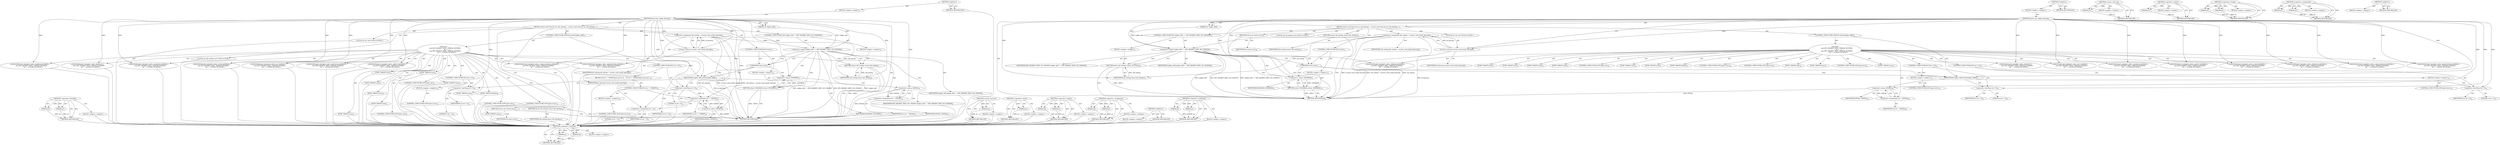 digraph "&lt;global&gt;" {
vulnerable_122 [label=<(METHOD,&lt;operator&gt;.lessThan)>];
vulnerable_123 [label=<(PARAM,p1)>];
vulnerable_124 [label=<(PARAM,p2)>];
vulnerable_125 [label=<(BLOCK,&lt;empty&gt;,&lt;empty&gt;)>];
vulnerable_126 [label=<(METHOD_RETURN,ANY)>];
vulnerable_6 [label=<(METHOD,&lt;global&gt;)<SUB>1</SUB>>];
vulnerable_7 [label=<(BLOCK,&lt;empty&gt;,&lt;empty&gt;)<SUB>1</SUB>>];
vulnerable_8 [label=<(METHOD,keyctl_set_reqkey_keyring)<SUB>1</SUB>>];
vulnerable_9 [label=<(PARAM,int reqkey_defl)<SUB>1</SUB>>];
vulnerable_10 [label=<(BLOCK,{
	struct cred *new;
	int ret, old_setting;

	o...,{
	struct cred *new;
	int ret, old_setting;

	o...)<SUB>2</SUB>>];
vulnerable_11 [label="<(LOCAL,int ret: int)<SUB>4</SUB>>"];
vulnerable_12 [label="<(LOCAL,int old_setting: int)<SUB>4</SUB>>"];
vulnerable_13 [label=<(&lt;operator&gt;.assignment,old_setting = current_cred_xxx(jit_keyring))<SUB>6</SUB>>];
vulnerable_14 [label=<(IDENTIFIER,old_setting,old_setting = current_cred_xxx(jit_keyring))<SUB>6</SUB>>];
vulnerable_15 [label=<(current_cred_xxx,current_cred_xxx(jit_keyring))<SUB>6</SUB>>];
vulnerable_16 [label=<(IDENTIFIER,jit_keyring,current_cred_xxx(jit_keyring))<SUB>6</SUB>>];
vulnerable_17 [label=<(CONTROL_STRUCTURE,IF,if (reqkey_defl == KEY_REQKEY_DEFL_NO_CHANGE))<SUB>8</SUB>>];
vulnerable_18 [label=<(&lt;operator&gt;.equals,reqkey_defl == KEY_REQKEY_DEFL_NO_CHANGE)<SUB>8</SUB>>];
vulnerable_19 [label=<(IDENTIFIER,reqkey_defl,reqkey_defl == KEY_REQKEY_DEFL_NO_CHANGE)<SUB>8</SUB>>];
vulnerable_20 [label=<(IDENTIFIER,KEY_REQKEY_DEFL_NO_CHANGE,reqkey_defl == KEY_REQKEY_DEFL_NO_CHANGE)<SUB>8</SUB>>];
vulnerable_21 [label=<(BLOCK,&lt;empty&gt;,&lt;empty&gt;)<SUB>9</SUB>>];
vulnerable_22 [label=<(RETURN,return old_setting;,return old_setting;)<SUB>9</SUB>>];
vulnerable_23 [label=<(IDENTIFIER,old_setting,return old_setting;)<SUB>9</SUB>>];
vulnerable_24 [label=<(CONTROL_STRUCTURE,IF,if (!new))<SUB>12</SUB>>];
vulnerable_25 [label=<(UNKNOWN,!new,!new)<SUB>12</SUB>>];
vulnerable_26 [label=<(BLOCK,&lt;empty&gt;,&lt;empty&gt;)<SUB>13</SUB>>];
vulnerable_27 [label=<(RETURN,return -ENOMEM;,return -ENOMEM;)<SUB>13</SUB>>];
vulnerable_28 [label=<(&lt;operator&gt;.minus,-ENOMEM)<SUB>13</SUB>>];
vulnerable_29 [label=<(IDENTIFIER,ENOMEM,-ENOMEM)<SUB>13</SUB>>];
vulnerable_30 [label=<(CONTROL_STRUCTURE,SWITCH,switch(reqkey_defl))<SUB>15</SUB>>];
vulnerable_31 [label=<(IDENTIFIER,reqkey_defl,switch(reqkey_defl))<SUB>15</SUB>>];
vulnerable_32 [label="<(BLOCK,{
	case KEY_REQKEY_DEFL_THREAD_KEYRING:
		ret =...,{
	case KEY_REQKEY_DEFL_THREAD_KEYRING:
		ret =...)<SUB>15</SUB>>"];
vulnerable_33 [label=<(JUMP_TARGET,case)<SUB>16</SUB>>];
vulnerable_34 [label="<(IDENTIFIER,KEY_REQKEY_DEFL_THREAD_KEYRING,{
	case KEY_REQKEY_DEFL_THREAD_KEYRING:
		ret =...)<SUB>16</SUB>>"];
vulnerable_35 [label=<(CONTROL_STRUCTURE,IF,if (ret &lt; 0))<SUB>18</SUB>>];
vulnerable_36 [label=<(&lt;operator&gt;.lessThan,ret &lt; 0)<SUB>18</SUB>>];
vulnerable_37 [label=<(IDENTIFIER,ret,ret &lt; 0)<SUB>18</SUB>>];
vulnerable_38 [label=<(LITERAL,0,ret &lt; 0)<SUB>18</SUB>>];
vulnerable_39 [label=<(BLOCK,&lt;empty&gt;,&lt;empty&gt;)<SUB>19</SUB>>];
vulnerable_40 [label=<(CONTROL_STRUCTURE,GOTO,goto error;)<SUB>19</SUB>>];
vulnerable_41 [label=<(CONTROL_STRUCTURE,GOTO,goto set;)<SUB>20</SUB>>];
vulnerable_42 [label=<(JUMP_TARGET,case)<SUB>22</SUB>>];
vulnerable_43 [label="<(IDENTIFIER,KEY_REQKEY_DEFL_PROCESS_KEYRING,{
	case KEY_REQKEY_DEFL_THREAD_KEYRING:
		ret =...)<SUB>22</SUB>>"];
vulnerable_44 [label=<(CONTROL_STRUCTURE,IF,if (ret &lt; 0))<SUB>24</SUB>>];
vulnerable_45 [label=<(&lt;operator&gt;.lessThan,ret &lt; 0)<SUB>24</SUB>>];
vulnerable_46 [label=<(IDENTIFIER,ret,ret &lt; 0)<SUB>24</SUB>>];
vulnerable_47 [label=<(LITERAL,0,ret &lt; 0)<SUB>24</SUB>>];
vulnerable_48 [label=<(BLOCK,{
			if (ret != -EEXIST)
				goto error;
			ret...,{
			if (ret != -EEXIST)
				goto error;
			ret...)<SUB>24</SUB>>];
vulnerable_49 [label=<(CONTROL_STRUCTURE,IF,if (ret != -EEXIST))<SUB>25</SUB>>];
vulnerable_50 [label=<(&lt;operator&gt;.notEquals,ret != -EEXIST)<SUB>25</SUB>>];
vulnerable_51 [label=<(IDENTIFIER,ret,ret != -EEXIST)<SUB>25</SUB>>];
vulnerable_52 [label=<(&lt;operator&gt;.minus,-EEXIST)<SUB>25</SUB>>];
vulnerable_53 [label=<(IDENTIFIER,EEXIST,-EEXIST)<SUB>25</SUB>>];
vulnerable_54 [label=<(BLOCK,&lt;empty&gt;,&lt;empty&gt;)<SUB>26</SUB>>];
vulnerable_55 [label=<(CONTROL_STRUCTURE,GOTO,goto error;)<SUB>26</SUB>>];
vulnerable_56 [label=<(&lt;operator&gt;.assignment,ret = 0)<SUB>27</SUB>>];
vulnerable_57 [label=<(IDENTIFIER,ret,ret = 0)<SUB>27</SUB>>];
vulnerable_58 [label=<(LITERAL,0,ret = 0)<SUB>27</SUB>>];
vulnerable_59 [label=<(CONTROL_STRUCTURE,GOTO,goto set;)<SUB>29</SUB>>];
vulnerable_60 [label=<(JUMP_TARGET,case)<SUB>31</SUB>>];
vulnerable_61 [label="<(IDENTIFIER,KEY_REQKEY_DEFL_DEFAULT,{
	case KEY_REQKEY_DEFL_THREAD_KEYRING:
		ret =...)<SUB>31</SUB>>"];
vulnerable_62 [label=<(JUMP_TARGET,case)<SUB>32</SUB>>];
vulnerable_63 [label="<(IDENTIFIER,KEY_REQKEY_DEFL_SESSION_KEYRING,{
	case KEY_REQKEY_DEFL_THREAD_KEYRING:
		ret =...)<SUB>32</SUB>>"];
vulnerable_64 [label=<(JUMP_TARGET,case)<SUB>33</SUB>>];
vulnerable_65 [label="<(IDENTIFIER,KEY_REQKEY_DEFL_USER_KEYRING,{
	case KEY_REQKEY_DEFL_THREAD_KEYRING:
		ret =...)<SUB>33</SUB>>"];
vulnerable_66 [label=<(JUMP_TARGET,case)<SUB>34</SUB>>];
vulnerable_67 [label="<(IDENTIFIER,KEY_REQKEY_DEFL_USER_SESSION_KEYRING,{
	case KEY_REQKEY_DEFL_THREAD_KEYRING:
		ret =...)<SUB>34</SUB>>"];
vulnerable_68 [label=<(JUMP_TARGET,case)<SUB>35</SUB>>];
vulnerable_69 [label="<(IDENTIFIER,KEY_REQKEY_DEFL_REQUESTOR_KEYRING,{
	case KEY_REQKEY_DEFL_THREAD_KEYRING:
		ret =...)<SUB>35</SUB>>"];
vulnerable_70 [label=<(CONTROL_STRUCTURE,GOTO,goto set;)<SUB>36</SUB>>];
vulnerable_71 [label=<(JUMP_TARGET,case)<SUB>38</SUB>>];
vulnerable_72 [label="<(IDENTIFIER,KEY_REQKEY_DEFL_NO_CHANGE,{
	case KEY_REQKEY_DEFL_THREAD_KEYRING:
		ret =...)<SUB>38</SUB>>"];
vulnerable_73 [label=<(JUMP_TARGET,case)<SUB>39</SUB>>];
vulnerable_74 [label="<(IDENTIFIER,KEY_REQKEY_DEFL_GROUP_KEYRING,{
	case KEY_REQKEY_DEFL_THREAD_KEYRING:
		ret =...)<SUB>39</SUB>>"];
vulnerable_75 [label=<(JUMP_TARGET,default)<SUB>40</SUB>>];
vulnerable_76 [label=<(&lt;operator&gt;.assignment,ret = -EINVAL)<SUB>41</SUB>>];
vulnerable_77 [label=<(IDENTIFIER,ret,ret = -EINVAL)<SUB>41</SUB>>];
vulnerable_78 [label=<(&lt;operator&gt;.minus,-EINVAL)<SUB>41</SUB>>];
vulnerable_79 [label=<(IDENTIFIER,EINVAL,-EINVAL)<SUB>41</SUB>>];
vulnerable_80 [label=<(CONTROL_STRUCTURE,GOTO,goto error;)<SUB>42</SUB>>];
vulnerable_81 [label=<(RETURN,return old_setting;,return old_setting;)<SUB>48</SUB>>];
vulnerable_82 [label=<(IDENTIFIER,old_setting,return old_setting;)<SUB>48</SUB>>];
vulnerable_83 [label=<(RETURN,return ret;,return ret;)<SUB>51</SUB>>];
vulnerable_84 [label=<(IDENTIFIER,ret,return ret;)<SUB>51</SUB>>];
vulnerable_85 [label=<(METHOD_RETURN,long)<SUB>1</SUB>>];
vulnerable_87 [label=<(METHOD_RETURN,ANY)<SUB>1</SUB>>];
vulnerable_109 [label=<(METHOD,current_cred_xxx)>];
vulnerable_110 [label=<(PARAM,p1)>];
vulnerable_111 [label=<(BLOCK,&lt;empty&gt;,&lt;empty&gt;)>];
vulnerable_112 [label=<(METHOD_RETURN,ANY)>];
vulnerable_118 [label=<(METHOD,&lt;operator&gt;.minus)>];
vulnerable_119 [label=<(PARAM,p1)>];
vulnerable_120 [label=<(BLOCK,&lt;empty&gt;,&lt;empty&gt;)>];
vulnerable_121 [label=<(METHOD_RETURN,ANY)>];
vulnerable_113 [label=<(METHOD,&lt;operator&gt;.equals)>];
vulnerable_114 [label=<(PARAM,p1)>];
vulnerable_115 [label=<(PARAM,p2)>];
vulnerable_116 [label=<(BLOCK,&lt;empty&gt;,&lt;empty&gt;)>];
vulnerable_117 [label=<(METHOD_RETURN,ANY)>];
vulnerable_104 [label=<(METHOD,&lt;operator&gt;.assignment)>];
vulnerable_105 [label=<(PARAM,p1)>];
vulnerable_106 [label=<(PARAM,p2)>];
vulnerable_107 [label=<(BLOCK,&lt;empty&gt;,&lt;empty&gt;)>];
vulnerable_108 [label=<(METHOD_RETURN,ANY)>];
vulnerable_98 [label=<(METHOD,&lt;global&gt;)<SUB>1</SUB>>];
vulnerable_99 [label=<(BLOCK,&lt;empty&gt;,&lt;empty&gt;)>];
vulnerable_100 [label=<(METHOD_RETURN,ANY)>];
vulnerable_127 [label=<(METHOD,&lt;operator&gt;.notEquals)>];
vulnerable_128 [label=<(PARAM,p1)>];
vulnerable_129 [label=<(PARAM,p2)>];
vulnerable_130 [label=<(BLOCK,&lt;empty&gt;,&lt;empty&gt;)>];
vulnerable_131 [label=<(METHOD_RETURN,ANY)>];
fixed_113 [label=<(METHOD,&lt;operator&gt;.lessThan)>];
fixed_114 [label=<(PARAM,p1)>];
fixed_115 [label=<(PARAM,p2)>];
fixed_116 [label=<(BLOCK,&lt;empty&gt;,&lt;empty&gt;)>];
fixed_117 [label=<(METHOD_RETURN,ANY)>];
fixed_6 [label=<(METHOD,&lt;global&gt;)<SUB>1</SUB>>];
fixed_7 [label=<(BLOCK,&lt;empty&gt;,&lt;empty&gt;)<SUB>1</SUB>>];
fixed_8 [label=<(METHOD,keyctl_set_reqkey_keyring)<SUB>1</SUB>>];
fixed_9 [label=<(PARAM,int reqkey_defl)<SUB>1</SUB>>];
fixed_10 [label=<(BLOCK,{
	struct cred *new;
	int ret, old_setting;

	o...,{
	struct cred *new;
	int ret, old_setting;

	o...)<SUB>2</SUB>>];
fixed_11 [label="<(LOCAL,int ret: int)<SUB>4</SUB>>"];
fixed_12 [label="<(LOCAL,int old_setting: int)<SUB>4</SUB>>"];
fixed_13 [label=<(&lt;operator&gt;.assignment,old_setting = current_cred_xxx(jit_keyring))<SUB>6</SUB>>];
fixed_14 [label=<(IDENTIFIER,old_setting,old_setting = current_cred_xxx(jit_keyring))<SUB>6</SUB>>];
fixed_15 [label=<(current_cred_xxx,current_cred_xxx(jit_keyring))<SUB>6</SUB>>];
fixed_16 [label=<(IDENTIFIER,jit_keyring,current_cred_xxx(jit_keyring))<SUB>6</SUB>>];
fixed_17 [label=<(CONTROL_STRUCTURE,IF,if (reqkey_defl == KEY_REQKEY_DEFL_NO_CHANGE))<SUB>8</SUB>>];
fixed_18 [label=<(&lt;operator&gt;.equals,reqkey_defl == KEY_REQKEY_DEFL_NO_CHANGE)<SUB>8</SUB>>];
fixed_19 [label=<(IDENTIFIER,reqkey_defl,reqkey_defl == KEY_REQKEY_DEFL_NO_CHANGE)<SUB>8</SUB>>];
fixed_20 [label=<(IDENTIFIER,KEY_REQKEY_DEFL_NO_CHANGE,reqkey_defl == KEY_REQKEY_DEFL_NO_CHANGE)<SUB>8</SUB>>];
fixed_21 [label=<(BLOCK,&lt;empty&gt;,&lt;empty&gt;)<SUB>9</SUB>>];
fixed_22 [label=<(RETURN,return old_setting;,return old_setting;)<SUB>9</SUB>>];
fixed_23 [label=<(IDENTIFIER,old_setting,return old_setting;)<SUB>9</SUB>>];
fixed_24 [label=<(CONTROL_STRUCTURE,IF,if (!new))<SUB>12</SUB>>];
fixed_25 [label=<(UNKNOWN,!new,!new)<SUB>12</SUB>>];
fixed_26 [label=<(BLOCK,&lt;empty&gt;,&lt;empty&gt;)<SUB>13</SUB>>];
fixed_27 [label=<(RETURN,return -ENOMEM;,return -ENOMEM;)<SUB>13</SUB>>];
fixed_28 [label=<(&lt;operator&gt;.minus,-ENOMEM)<SUB>13</SUB>>];
fixed_29 [label=<(IDENTIFIER,ENOMEM,-ENOMEM)<SUB>13</SUB>>];
fixed_30 [label=<(CONTROL_STRUCTURE,SWITCH,switch(reqkey_defl))<SUB>15</SUB>>];
fixed_31 [label=<(IDENTIFIER,reqkey_defl,switch(reqkey_defl))<SUB>15</SUB>>];
fixed_32 [label="<(BLOCK,{
	case KEY_REQKEY_DEFL_THREAD_KEYRING:
		ret =...,{
	case KEY_REQKEY_DEFL_THREAD_KEYRING:
		ret =...)<SUB>15</SUB>>"];
fixed_33 [label=<(JUMP_TARGET,case)<SUB>16</SUB>>];
fixed_34 [label="<(IDENTIFIER,KEY_REQKEY_DEFL_THREAD_KEYRING,{
	case KEY_REQKEY_DEFL_THREAD_KEYRING:
		ret =...)<SUB>16</SUB>>"];
fixed_35 [label=<(CONTROL_STRUCTURE,IF,if (ret &lt; 0))<SUB>18</SUB>>];
fixed_36 [label=<(&lt;operator&gt;.lessThan,ret &lt; 0)<SUB>18</SUB>>];
fixed_37 [label=<(IDENTIFIER,ret,ret &lt; 0)<SUB>18</SUB>>];
fixed_38 [label=<(LITERAL,0,ret &lt; 0)<SUB>18</SUB>>];
fixed_39 [label=<(BLOCK,&lt;empty&gt;,&lt;empty&gt;)<SUB>19</SUB>>];
fixed_40 [label=<(CONTROL_STRUCTURE,GOTO,goto error;)<SUB>19</SUB>>];
fixed_41 [label=<(CONTROL_STRUCTURE,GOTO,goto set;)<SUB>20</SUB>>];
fixed_42 [label=<(JUMP_TARGET,case)<SUB>22</SUB>>];
fixed_43 [label="<(IDENTIFIER,KEY_REQKEY_DEFL_PROCESS_KEYRING,{
	case KEY_REQKEY_DEFL_THREAD_KEYRING:
		ret =...)<SUB>22</SUB>>"];
fixed_44 [label=<(CONTROL_STRUCTURE,IF,if (ret &lt; 0))<SUB>24</SUB>>];
fixed_45 [label=<(&lt;operator&gt;.lessThan,ret &lt; 0)<SUB>24</SUB>>];
fixed_46 [label=<(IDENTIFIER,ret,ret &lt; 0)<SUB>24</SUB>>];
fixed_47 [label=<(LITERAL,0,ret &lt; 0)<SUB>24</SUB>>];
fixed_48 [label=<(BLOCK,&lt;empty&gt;,&lt;empty&gt;)<SUB>25</SUB>>];
fixed_49 [label=<(CONTROL_STRUCTURE,GOTO,goto error;)<SUB>25</SUB>>];
fixed_50 [label=<(CONTROL_STRUCTURE,GOTO,goto set;)<SUB>26</SUB>>];
fixed_51 [label=<(JUMP_TARGET,case)<SUB>28</SUB>>];
fixed_52 [label="<(IDENTIFIER,KEY_REQKEY_DEFL_DEFAULT,{
	case KEY_REQKEY_DEFL_THREAD_KEYRING:
		ret =...)<SUB>28</SUB>>"];
fixed_53 [label=<(JUMP_TARGET,case)<SUB>29</SUB>>];
fixed_54 [label="<(IDENTIFIER,KEY_REQKEY_DEFL_SESSION_KEYRING,{
	case KEY_REQKEY_DEFL_THREAD_KEYRING:
		ret =...)<SUB>29</SUB>>"];
fixed_55 [label=<(JUMP_TARGET,case)<SUB>30</SUB>>];
fixed_56 [label="<(IDENTIFIER,KEY_REQKEY_DEFL_USER_KEYRING,{
	case KEY_REQKEY_DEFL_THREAD_KEYRING:
		ret =...)<SUB>30</SUB>>"];
fixed_57 [label=<(JUMP_TARGET,case)<SUB>31</SUB>>];
fixed_58 [label="<(IDENTIFIER,KEY_REQKEY_DEFL_USER_SESSION_KEYRING,{
	case KEY_REQKEY_DEFL_THREAD_KEYRING:
		ret =...)<SUB>31</SUB>>"];
fixed_59 [label=<(JUMP_TARGET,case)<SUB>32</SUB>>];
fixed_60 [label="<(IDENTIFIER,KEY_REQKEY_DEFL_REQUESTOR_KEYRING,{
	case KEY_REQKEY_DEFL_THREAD_KEYRING:
		ret =...)<SUB>32</SUB>>"];
fixed_61 [label=<(CONTROL_STRUCTURE,GOTO,goto set;)<SUB>33</SUB>>];
fixed_62 [label=<(JUMP_TARGET,case)<SUB>35</SUB>>];
fixed_63 [label="<(IDENTIFIER,KEY_REQKEY_DEFL_NO_CHANGE,{
	case KEY_REQKEY_DEFL_THREAD_KEYRING:
		ret =...)<SUB>35</SUB>>"];
fixed_64 [label=<(JUMP_TARGET,case)<SUB>36</SUB>>];
fixed_65 [label="<(IDENTIFIER,KEY_REQKEY_DEFL_GROUP_KEYRING,{
	case KEY_REQKEY_DEFL_THREAD_KEYRING:
		ret =...)<SUB>36</SUB>>"];
fixed_66 [label=<(JUMP_TARGET,default)<SUB>37</SUB>>];
fixed_67 [label=<(&lt;operator&gt;.assignment,ret = -EINVAL)<SUB>38</SUB>>];
fixed_68 [label=<(IDENTIFIER,ret,ret = -EINVAL)<SUB>38</SUB>>];
fixed_69 [label=<(&lt;operator&gt;.minus,-EINVAL)<SUB>38</SUB>>];
fixed_70 [label=<(IDENTIFIER,EINVAL,-EINVAL)<SUB>38</SUB>>];
fixed_71 [label=<(CONTROL_STRUCTURE,GOTO,goto error;)<SUB>39</SUB>>];
fixed_72 [label=<(RETURN,return old_setting;,return old_setting;)<SUB>45</SUB>>];
fixed_73 [label=<(IDENTIFIER,old_setting,return old_setting;)<SUB>45</SUB>>];
fixed_74 [label=<(RETURN,return ret;,return ret;)<SUB>48</SUB>>];
fixed_75 [label=<(IDENTIFIER,ret,return ret;)<SUB>48</SUB>>];
fixed_76 [label=<(METHOD_RETURN,long)<SUB>1</SUB>>];
fixed_78 [label=<(METHOD_RETURN,ANY)<SUB>1</SUB>>];
fixed_100 [label=<(METHOD,current_cred_xxx)>];
fixed_101 [label=<(PARAM,p1)>];
fixed_102 [label=<(BLOCK,&lt;empty&gt;,&lt;empty&gt;)>];
fixed_103 [label=<(METHOD_RETURN,ANY)>];
fixed_109 [label=<(METHOD,&lt;operator&gt;.minus)>];
fixed_110 [label=<(PARAM,p1)>];
fixed_111 [label=<(BLOCK,&lt;empty&gt;,&lt;empty&gt;)>];
fixed_112 [label=<(METHOD_RETURN,ANY)>];
fixed_104 [label=<(METHOD,&lt;operator&gt;.equals)>];
fixed_105 [label=<(PARAM,p1)>];
fixed_106 [label=<(PARAM,p2)>];
fixed_107 [label=<(BLOCK,&lt;empty&gt;,&lt;empty&gt;)>];
fixed_108 [label=<(METHOD_RETURN,ANY)>];
fixed_95 [label=<(METHOD,&lt;operator&gt;.assignment)>];
fixed_96 [label=<(PARAM,p1)>];
fixed_97 [label=<(PARAM,p2)>];
fixed_98 [label=<(BLOCK,&lt;empty&gt;,&lt;empty&gt;)>];
fixed_99 [label=<(METHOD_RETURN,ANY)>];
fixed_89 [label=<(METHOD,&lt;global&gt;)<SUB>1</SUB>>];
fixed_90 [label=<(BLOCK,&lt;empty&gt;,&lt;empty&gt;)>];
fixed_91 [label=<(METHOD_RETURN,ANY)>];
vulnerable_122 -> vulnerable_123  [key=0, label="AST: "];
vulnerable_122 -> vulnerable_123  [key=1, label="DDG: "];
vulnerable_122 -> vulnerable_125  [key=0, label="AST: "];
vulnerable_122 -> vulnerable_124  [key=0, label="AST: "];
vulnerable_122 -> vulnerable_124  [key=1, label="DDG: "];
vulnerable_122 -> vulnerable_126  [key=0, label="AST: "];
vulnerable_122 -> vulnerable_126  [key=1, label="CFG: "];
vulnerable_123 -> vulnerable_126  [key=0, label="DDG: p1"];
vulnerable_124 -> vulnerable_126  [key=0, label="DDG: p2"];
vulnerable_125 -> fixed_113  [key=0];
vulnerable_126 -> fixed_113  [key=0];
vulnerable_6 -> vulnerable_7  [key=0, label="AST: "];
vulnerable_6 -> vulnerable_87  [key=0, label="AST: "];
vulnerable_6 -> vulnerable_87  [key=1, label="CFG: "];
vulnerable_7 -> vulnerable_8  [key=0, label="AST: "];
vulnerable_8 -> vulnerable_9  [key=0, label="AST: "];
vulnerable_8 -> vulnerable_9  [key=1, label="DDG: "];
vulnerable_8 -> vulnerable_10  [key=0, label="AST: "];
vulnerable_8 -> vulnerable_85  [key=0, label="AST: "];
vulnerable_8 -> vulnerable_15  [key=0, label="CFG: "];
vulnerable_8 -> vulnerable_15  [key=1, label="DDG: "];
vulnerable_8 -> vulnerable_31  [key=0, label="DDG: "];
vulnerable_8 -> vulnerable_18  [key=0, label="DDG: "];
vulnerable_8 -> vulnerable_34  [key=0, label="DDG: "];
vulnerable_8 -> vulnerable_43  [key=0, label="DDG: "];
vulnerable_8 -> vulnerable_61  [key=0, label="DDG: "];
vulnerable_8 -> vulnerable_63  [key=0, label="DDG: "];
vulnerable_8 -> vulnerable_65  [key=0, label="DDG: "];
vulnerable_8 -> vulnerable_67  [key=0, label="DDG: "];
vulnerable_8 -> vulnerable_69  [key=0, label="DDG: "];
vulnerable_8 -> vulnerable_72  [key=0, label="DDG: "];
vulnerable_8 -> vulnerable_74  [key=0, label="DDG: "];
vulnerable_8 -> vulnerable_23  [key=0, label="DDG: "];
vulnerable_8 -> vulnerable_28  [key=0, label="DDG: "];
vulnerable_8 -> vulnerable_36  [key=0, label="DDG: "];
vulnerable_8 -> vulnerable_45  [key=0, label="DDG: "];
vulnerable_8 -> vulnerable_56  [key=0, label="DDG: "];
vulnerable_8 -> vulnerable_78  [key=0, label="DDG: "];
vulnerable_8 -> vulnerable_50  [key=0, label="DDG: "];
vulnerable_8 -> vulnerable_52  [key=0, label="DDG: "];
vulnerable_9 -> vulnerable_18  [key=0, label="DDG: reqkey_defl"];
vulnerable_10 -> vulnerable_11  [key=0, label="AST: "];
vulnerable_10 -> vulnerable_12  [key=0, label="AST: "];
vulnerable_10 -> vulnerable_13  [key=0, label="AST: "];
vulnerable_10 -> vulnerable_17  [key=0, label="AST: "];
vulnerable_10 -> vulnerable_24  [key=0, label="AST: "];
vulnerable_10 -> vulnerable_30  [key=0, label="AST: "];
vulnerable_10 -> vulnerable_81  [key=0, label="AST: "];
vulnerable_10 -> vulnerable_83  [key=0, label="AST: "];
vulnerable_11 -> fixed_113  [key=0];
vulnerable_12 -> fixed_113  [key=0];
vulnerable_13 -> vulnerable_14  [key=0, label="AST: "];
vulnerable_13 -> vulnerable_15  [key=0, label="AST: "];
vulnerable_13 -> vulnerable_18  [key=0, label="CFG: "];
vulnerable_13 -> vulnerable_85  [key=0, label="DDG: old_setting"];
vulnerable_13 -> vulnerable_85  [key=1, label="DDG: current_cred_xxx(jit_keyring)"];
vulnerable_13 -> vulnerable_85  [key=2, label="DDG: old_setting = current_cred_xxx(jit_keyring)"];
vulnerable_13 -> vulnerable_23  [key=0, label="DDG: old_setting"];
vulnerable_14 -> fixed_113  [key=0];
vulnerable_15 -> vulnerable_16  [key=0, label="AST: "];
vulnerable_15 -> vulnerable_13  [key=0, label="CFG: "];
vulnerable_15 -> vulnerable_13  [key=1, label="DDG: jit_keyring"];
vulnerable_15 -> vulnerable_85  [key=0, label="DDG: jit_keyring"];
vulnerable_16 -> fixed_113  [key=0];
vulnerable_17 -> vulnerable_18  [key=0, label="AST: "];
vulnerable_17 -> vulnerable_21  [key=0, label="AST: "];
vulnerable_18 -> vulnerable_19  [key=0, label="AST: "];
vulnerable_18 -> vulnerable_20  [key=0, label="AST: "];
vulnerable_18 -> vulnerable_25  [key=0, label="CFG: "];
vulnerable_18 -> vulnerable_25  [key=1, label="CDG: "];
vulnerable_18 -> vulnerable_22  [key=0, label="CFG: "];
vulnerable_18 -> vulnerable_22  [key=1, label="CDG: "];
vulnerable_18 -> vulnerable_85  [key=0, label="DDG: reqkey_defl"];
vulnerable_18 -> vulnerable_85  [key=1, label="DDG: reqkey_defl == KEY_REQKEY_DEFL_NO_CHANGE"];
vulnerable_18 -> vulnerable_85  [key=2, label="DDG: KEY_REQKEY_DEFL_NO_CHANGE"];
vulnerable_18 -> vulnerable_28  [key=0, label="CDG: "];
vulnerable_18 -> vulnerable_27  [key=0, label="CDG: "];
vulnerable_19 -> fixed_113  [key=0];
vulnerable_20 -> fixed_113  [key=0];
vulnerable_21 -> vulnerable_22  [key=0, label="AST: "];
vulnerable_22 -> vulnerable_23  [key=0, label="AST: "];
vulnerable_22 -> vulnerable_85  [key=0, label="CFG: "];
vulnerable_22 -> vulnerable_85  [key=1, label="DDG: &lt;RET&gt;"];
vulnerable_23 -> vulnerable_22  [key=0, label="DDG: old_setting"];
vulnerable_24 -> vulnerable_25  [key=0, label="AST: "];
vulnerable_24 -> vulnerable_26  [key=0, label="AST: "];
vulnerable_25 -> vulnerable_31  [key=0, label="CFG: "];
vulnerable_25 -> vulnerable_31  [key=1, label="CDG: "];
vulnerable_25 -> vulnerable_28  [key=0, label="CFG: "];
vulnerable_26 -> vulnerable_27  [key=0, label="AST: "];
vulnerable_27 -> vulnerable_28  [key=0, label="AST: "];
vulnerable_27 -> vulnerable_85  [key=0, label="CFG: "];
vulnerable_27 -> vulnerable_85  [key=1, label="DDG: &lt;RET&gt;"];
vulnerable_28 -> vulnerable_29  [key=0, label="AST: "];
vulnerable_28 -> vulnerable_27  [key=0, label="CFG: "];
vulnerable_28 -> vulnerable_27  [key=1, label="DDG: -ENOMEM"];
vulnerable_29 -> fixed_113  [key=0];
vulnerable_30 -> vulnerable_31  [key=0, label="AST: "];
vulnerable_30 -> vulnerable_32  [key=0, label="AST: "];
vulnerable_31 -> vulnerable_36  [key=0, label="CFG: "];
vulnerable_31 -> vulnerable_45  [key=0, label="CFG: "];
vulnerable_31 -> vulnerable_78  [key=0, label="CFG: "];
vulnerable_32 -> vulnerable_33  [key=0, label="AST: "];
vulnerable_32 -> vulnerable_34  [key=0, label="AST: "];
vulnerable_32 -> vulnerable_35  [key=0, label="AST: "];
vulnerable_32 -> vulnerable_41  [key=0, label="AST: "];
vulnerable_32 -> vulnerable_42  [key=0, label="AST: "];
vulnerable_32 -> vulnerable_43  [key=0, label="AST: "];
vulnerable_32 -> vulnerable_44  [key=0, label="AST: "];
vulnerable_32 -> vulnerable_59  [key=0, label="AST: "];
vulnerable_32 -> vulnerable_60  [key=0, label="AST: "];
vulnerable_32 -> vulnerable_61  [key=0, label="AST: "];
vulnerable_32 -> vulnerable_62  [key=0, label="AST: "];
vulnerable_32 -> vulnerable_63  [key=0, label="AST: "];
vulnerable_32 -> vulnerable_64  [key=0, label="AST: "];
vulnerable_32 -> vulnerable_65  [key=0, label="AST: "];
vulnerable_32 -> vulnerable_66  [key=0, label="AST: "];
vulnerable_32 -> vulnerable_67  [key=0, label="AST: "];
vulnerable_32 -> vulnerable_68  [key=0, label="AST: "];
vulnerable_32 -> vulnerable_69  [key=0, label="AST: "];
vulnerable_32 -> vulnerable_70  [key=0, label="AST: "];
vulnerable_32 -> vulnerable_71  [key=0, label="AST: "];
vulnerable_32 -> vulnerable_72  [key=0, label="AST: "];
vulnerable_32 -> vulnerable_73  [key=0, label="AST: "];
vulnerable_32 -> vulnerable_74  [key=0, label="AST: "];
vulnerable_32 -> vulnerable_75  [key=0, label="AST: "];
vulnerable_32 -> vulnerable_76  [key=0, label="AST: "];
vulnerable_32 -> vulnerable_80  [key=0, label="AST: "];
vulnerable_33 -> fixed_113  [key=0];
vulnerable_34 -> fixed_113  [key=0];
vulnerable_35 -> vulnerable_36  [key=0, label="AST: "];
vulnerable_35 -> vulnerable_39  [key=0, label="AST: "];
vulnerable_36 -> vulnerable_37  [key=0, label="AST: "];
vulnerable_36 -> vulnerable_38  [key=0, label="AST: "];
vulnerable_37 -> fixed_113  [key=0];
vulnerable_38 -> fixed_113  [key=0];
vulnerable_39 -> vulnerable_40  [key=0, label="AST: "];
vulnerable_40 -> fixed_113  [key=0];
vulnerable_41 -> fixed_113  [key=0];
vulnerable_42 -> fixed_113  [key=0];
vulnerable_43 -> fixed_113  [key=0];
vulnerable_44 -> vulnerable_45  [key=0, label="AST: "];
vulnerable_44 -> vulnerable_48  [key=0, label="AST: "];
vulnerable_45 -> vulnerable_46  [key=0, label="AST: "];
vulnerable_45 -> vulnerable_47  [key=0, label="AST: "];
vulnerable_45 -> vulnerable_52  [key=0, label="CFG: "];
vulnerable_45 -> vulnerable_50  [key=0, label="DDG: ret"];
vulnerable_46 -> fixed_113  [key=0];
vulnerable_47 -> fixed_113  [key=0];
vulnerable_48 -> vulnerable_49  [key=0, label="AST: "];
vulnerable_48 -> vulnerable_56  [key=0, label="AST: "];
vulnerable_49 -> vulnerable_50  [key=0, label="AST: "];
vulnerable_49 -> vulnerable_54  [key=0, label="AST: "];
vulnerable_50 -> vulnerable_51  [key=0, label="AST: "];
vulnerable_50 -> vulnerable_52  [key=0, label="AST: "];
vulnerable_50 -> vulnerable_56  [key=0, label="CFG: "];
vulnerable_51 -> fixed_113  [key=0];
vulnerable_52 -> vulnerable_53  [key=0, label="AST: "];
vulnerable_52 -> vulnerable_50  [key=0, label="CFG: "];
vulnerable_52 -> vulnerable_50  [key=1, label="DDG: EEXIST"];
vulnerable_52 -> vulnerable_85  [key=0, label="DDG: EEXIST"];
vulnerable_53 -> fixed_113  [key=0];
vulnerable_54 -> vulnerable_55  [key=0, label="AST: "];
vulnerable_55 -> fixed_113  [key=0];
vulnerable_56 -> vulnerable_57  [key=0, label="AST: "];
vulnerable_56 -> vulnerable_58  [key=0, label="AST: "];
vulnerable_57 -> fixed_113  [key=0];
vulnerable_58 -> fixed_113  [key=0];
vulnerable_59 -> fixed_113  [key=0];
vulnerable_60 -> fixed_113  [key=0];
vulnerable_61 -> fixed_113  [key=0];
vulnerable_62 -> fixed_113  [key=0];
vulnerable_63 -> fixed_113  [key=0];
vulnerable_64 -> fixed_113  [key=0];
vulnerable_65 -> fixed_113  [key=0];
vulnerable_66 -> fixed_113  [key=0];
vulnerable_67 -> fixed_113  [key=0];
vulnerable_68 -> fixed_113  [key=0];
vulnerable_69 -> fixed_113  [key=0];
vulnerable_70 -> fixed_113  [key=0];
vulnerable_71 -> fixed_113  [key=0];
vulnerable_72 -> fixed_113  [key=0];
vulnerable_73 -> fixed_113  [key=0];
vulnerable_74 -> fixed_113  [key=0];
vulnerable_75 -> fixed_113  [key=0];
vulnerable_76 -> vulnerable_77  [key=0, label="AST: "];
vulnerable_76 -> vulnerable_78  [key=0, label="AST: "];
vulnerable_77 -> fixed_113  [key=0];
vulnerable_78 -> vulnerable_79  [key=0, label="AST: "];
vulnerable_78 -> vulnerable_76  [key=0, label="CFG: "];
vulnerable_78 -> vulnerable_76  [key=1, label="DDG: EINVAL"];
vulnerable_78 -> vulnerable_85  [key=0, label="DDG: EINVAL"];
vulnerable_79 -> fixed_113  [key=0];
vulnerable_80 -> fixed_113  [key=0];
vulnerable_81 -> vulnerable_82  [key=0, label="AST: "];
vulnerable_81 -> vulnerable_85  [key=0, label="CFG: "];
vulnerable_82 -> fixed_113  [key=0];
vulnerable_83 -> vulnerable_84  [key=0, label="AST: "];
vulnerable_83 -> vulnerable_85  [key=0, label="CFG: "];
vulnerable_84 -> fixed_113  [key=0];
vulnerable_85 -> fixed_113  [key=0];
vulnerable_87 -> fixed_113  [key=0];
vulnerable_109 -> vulnerable_110  [key=0, label="AST: "];
vulnerable_109 -> vulnerable_110  [key=1, label="DDG: "];
vulnerable_109 -> vulnerable_111  [key=0, label="AST: "];
vulnerable_109 -> vulnerable_112  [key=0, label="AST: "];
vulnerable_109 -> vulnerable_112  [key=1, label="CFG: "];
vulnerable_110 -> vulnerable_112  [key=0, label="DDG: p1"];
vulnerable_111 -> fixed_113  [key=0];
vulnerable_112 -> fixed_113  [key=0];
vulnerable_118 -> vulnerable_119  [key=0, label="AST: "];
vulnerable_118 -> vulnerable_119  [key=1, label="DDG: "];
vulnerable_118 -> vulnerable_120  [key=0, label="AST: "];
vulnerable_118 -> vulnerable_121  [key=0, label="AST: "];
vulnerable_118 -> vulnerable_121  [key=1, label="CFG: "];
vulnerable_119 -> vulnerable_121  [key=0, label="DDG: p1"];
vulnerable_120 -> fixed_113  [key=0];
vulnerable_121 -> fixed_113  [key=0];
vulnerable_113 -> vulnerable_114  [key=0, label="AST: "];
vulnerable_113 -> vulnerable_114  [key=1, label="DDG: "];
vulnerable_113 -> vulnerable_116  [key=0, label="AST: "];
vulnerable_113 -> vulnerable_115  [key=0, label="AST: "];
vulnerable_113 -> vulnerable_115  [key=1, label="DDG: "];
vulnerable_113 -> vulnerable_117  [key=0, label="AST: "];
vulnerable_113 -> vulnerable_117  [key=1, label="CFG: "];
vulnerable_114 -> vulnerable_117  [key=0, label="DDG: p1"];
vulnerable_115 -> vulnerable_117  [key=0, label="DDG: p2"];
vulnerable_116 -> fixed_113  [key=0];
vulnerable_117 -> fixed_113  [key=0];
vulnerable_104 -> vulnerable_105  [key=0, label="AST: "];
vulnerable_104 -> vulnerable_105  [key=1, label="DDG: "];
vulnerable_104 -> vulnerable_107  [key=0, label="AST: "];
vulnerable_104 -> vulnerable_106  [key=0, label="AST: "];
vulnerable_104 -> vulnerable_106  [key=1, label="DDG: "];
vulnerable_104 -> vulnerable_108  [key=0, label="AST: "];
vulnerable_104 -> vulnerable_108  [key=1, label="CFG: "];
vulnerable_105 -> vulnerable_108  [key=0, label="DDG: p1"];
vulnerable_106 -> vulnerable_108  [key=0, label="DDG: p2"];
vulnerable_107 -> fixed_113  [key=0];
vulnerable_108 -> fixed_113  [key=0];
vulnerable_98 -> vulnerable_99  [key=0, label="AST: "];
vulnerable_98 -> vulnerable_100  [key=0, label="AST: "];
vulnerable_98 -> vulnerable_100  [key=1, label="CFG: "];
vulnerable_99 -> fixed_113  [key=0];
vulnerable_100 -> fixed_113  [key=0];
vulnerable_127 -> vulnerable_128  [key=0, label="AST: "];
vulnerable_127 -> vulnerable_128  [key=1, label="DDG: "];
vulnerable_127 -> vulnerable_130  [key=0, label="AST: "];
vulnerable_127 -> vulnerable_129  [key=0, label="AST: "];
vulnerable_127 -> vulnerable_129  [key=1, label="DDG: "];
vulnerable_127 -> vulnerable_131  [key=0, label="AST: "];
vulnerable_127 -> vulnerable_131  [key=1, label="CFG: "];
vulnerable_128 -> vulnerable_131  [key=0, label="DDG: p1"];
vulnerable_129 -> vulnerable_131  [key=0, label="DDG: p2"];
vulnerable_130 -> fixed_113  [key=0];
vulnerable_131 -> fixed_113  [key=0];
fixed_113 -> fixed_114  [key=0, label="AST: "];
fixed_113 -> fixed_114  [key=1, label="DDG: "];
fixed_113 -> fixed_116  [key=0, label="AST: "];
fixed_113 -> fixed_115  [key=0, label="AST: "];
fixed_113 -> fixed_115  [key=1, label="DDG: "];
fixed_113 -> fixed_117  [key=0, label="AST: "];
fixed_113 -> fixed_117  [key=1, label="CFG: "];
fixed_114 -> fixed_117  [key=0, label="DDG: p1"];
fixed_115 -> fixed_117  [key=0, label="DDG: p2"];
fixed_6 -> fixed_7  [key=0, label="AST: "];
fixed_6 -> fixed_78  [key=0, label="AST: "];
fixed_6 -> fixed_78  [key=1, label="CFG: "];
fixed_7 -> fixed_8  [key=0, label="AST: "];
fixed_8 -> fixed_9  [key=0, label="AST: "];
fixed_8 -> fixed_9  [key=1, label="DDG: "];
fixed_8 -> fixed_10  [key=0, label="AST: "];
fixed_8 -> fixed_76  [key=0, label="AST: "];
fixed_8 -> fixed_15  [key=0, label="CFG: "];
fixed_8 -> fixed_15  [key=1, label="DDG: "];
fixed_8 -> fixed_31  [key=0, label="DDG: "];
fixed_8 -> fixed_18  [key=0, label="DDG: "];
fixed_8 -> fixed_34  [key=0, label="DDG: "];
fixed_8 -> fixed_43  [key=0, label="DDG: "];
fixed_8 -> fixed_52  [key=0, label="DDG: "];
fixed_8 -> fixed_54  [key=0, label="DDG: "];
fixed_8 -> fixed_56  [key=0, label="DDG: "];
fixed_8 -> fixed_58  [key=0, label="DDG: "];
fixed_8 -> fixed_60  [key=0, label="DDG: "];
fixed_8 -> fixed_63  [key=0, label="DDG: "];
fixed_8 -> fixed_65  [key=0, label="DDG: "];
fixed_8 -> fixed_23  [key=0, label="DDG: "];
fixed_8 -> fixed_28  [key=0, label="DDG: "];
fixed_8 -> fixed_36  [key=0, label="DDG: "];
fixed_8 -> fixed_45  [key=0, label="DDG: "];
fixed_8 -> fixed_69  [key=0, label="DDG: "];
fixed_9 -> fixed_18  [key=0, label="DDG: reqkey_defl"];
fixed_10 -> fixed_11  [key=0, label="AST: "];
fixed_10 -> fixed_12  [key=0, label="AST: "];
fixed_10 -> fixed_13  [key=0, label="AST: "];
fixed_10 -> fixed_17  [key=0, label="AST: "];
fixed_10 -> fixed_24  [key=0, label="AST: "];
fixed_10 -> fixed_30  [key=0, label="AST: "];
fixed_10 -> fixed_72  [key=0, label="AST: "];
fixed_10 -> fixed_74  [key=0, label="AST: "];
fixed_13 -> fixed_14  [key=0, label="AST: "];
fixed_13 -> fixed_15  [key=0, label="AST: "];
fixed_13 -> fixed_18  [key=0, label="CFG: "];
fixed_13 -> fixed_76  [key=0, label="DDG: old_setting"];
fixed_13 -> fixed_76  [key=1, label="DDG: current_cred_xxx(jit_keyring)"];
fixed_13 -> fixed_76  [key=2, label="DDG: old_setting = current_cred_xxx(jit_keyring)"];
fixed_13 -> fixed_23  [key=0, label="DDG: old_setting"];
fixed_15 -> fixed_16  [key=0, label="AST: "];
fixed_15 -> fixed_13  [key=0, label="CFG: "];
fixed_15 -> fixed_13  [key=1, label="DDG: jit_keyring"];
fixed_15 -> fixed_76  [key=0, label="DDG: jit_keyring"];
fixed_17 -> fixed_18  [key=0, label="AST: "];
fixed_17 -> fixed_21  [key=0, label="AST: "];
fixed_18 -> fixed_19  [key=0, label="AST: "];
fixed_18 -> fixed_20  [key=0, label="AST: "];
fixed_18 -> fixed_25  [key=0, label="CFG: "];
fixed_18 -> fixed_25  [key=1, label="CDG: "];
fixed_18 -> fixed_22  [key=0, label="CFG: "];
fixed_18 -> fixed_22  [key=1, label="CDG: "];
fixed_18 -> fixed_76  [key=0, label="DDG: reqkey_defl"];
fixed_18 -> fixed_76  [key=1, label="DDG: reqkey_defl == KEY_REQKEY_DEFL_NO_CHANGE"];
fixed_18 -> fixed_76  [key=2, label="DDG: KEY_REQKEY_DEFL_NO_CHANGE"];
fixed_18 -> fixed_28  [key=0, label="CDG: "];
fixed_18 -> fixed_27  [key=0, label="CDG: "];
fixed_21 -> fixed_22  [key=0, label="AST: "];
fixed_22 -> fixed_23  [key=0, label="AST: "];
fixed_22 -> fixed_76  [key=0, label="CFG: "];
fixed_22 -> fixed_76  [key=1, label="DDG: &lt;RET&gt;"];
fixed_23 -> fixed_22  [key=0, label="DDG: old_setting"];
fixed_24 -> fixed_25  [key=0, label="AST: "];
fixed_24 -> fixed_26  [key=0, label="AST: "];
fixed_25 -> fixed_31  [key=0, label="CFG: "];
fixed_25 -> fixed_31  [key=1, label="CDG: "];
fixed_25 -> fixed_28  [key=0, label="CFG: "];
fixed_26 -> fixed_27  [key=0, label="AST: "];
fixed_27 -> fixed_28  [key=0, label="AST: "];
fixed_27 -> fixed_76  [key=0, label="CFG: "];
fixed_27 -> fixed_76  [key=1, label="DDG: &lt;RET&gt;"];
fixed_28 -> fixed_29  [key=0, label="AST: "];
fixed_28 -> fixed_27  [key=0, label="CFG: "];
fixed_28 -> fixed_27  [key=1, label="DDG: -ENOMEM"];
fixed_30 -> fixed_31  [key=0, label="AST: "];
fixed_30 -> fixed_32  [key=0, label="AST: "];
fixed_31 -> fixed_36  [key=0, label="CFG: "];
fixed_31 -> fixed_45  [key=0, label="CFG: "];
fixed_31 -> fixed_69  [key=0, label="CFG: "];
fixed_32 -> fixed_33  [key=0, label="AST: "];
fixed_32 -> fixed_34  [key=0, label="AST: "];
fixed_32 -> fixed_35  [key=0, label="AST: "];
fixed_32 -> fixed_41  [key=0, label="AST: "];
fixed_32 -> fixed_42  [key=0, label="AST: "];
fixed_32 -> fixed_43  [key=0, label="AST: "];
fixed_32 -> fixed_44  [key=0, label="AST: "];
fixed_32 -> fixed_50  [key=0, label="AST: "];
fixed_32 -> fixed_51  [key=0, label="AST: "];
fixed_32 -> fixed_52  [key=0, label="AST: "];
fixed_32 -> fixed_53  [key=0, label="AST: "];
fixed_32 -> fixed_54  [key=0, label="AST: "];
fixed_32 -> fixed_55  [key=0, label="AST: "];
fixed_32 -> fixed_56  [key=0, label="AST: "];
fixed_32 -> fixed_57  [key=0, label="AST: "];
fixed_32 -> fixed_58  [key=0, label="AST: "];
fixed_32 -> fixed_59  [key=0, label="AST: "];
fixed_32 -> fixed_60  [key=0, label="AST: "];
fixed_32 -> fixed_61  [key=0, label="AST: "];
fixed_32 -> fixed_62  [key=0, label="AST: "];
fixed_32 -> fixed_63  [key=0, label="AST: "];
fixed_32 -> fixed_64  [key=0, label="AST: "];
fixed_32 -> fixed_65  [key=0, label="AST: "];
fixed_32 -> fixed_66  [key=0, label="AST: "];
fixed_32 -> fixed_67  [key=0, label="AST: "];
fixed_32 -> fixed_71  [key=0, label="AST: "];
fixed_35 -> fixed_36  [key=0, label="AST: "];
fixed_35 -> fixed_39  [key=0, label="AST: "];
fixed_36 -> fixed_37  [key=0, label="AST: "];
fixed_36 -> fixed_38  [key=0, label="AST: "];
fixed_39 -> fixed_40  [key=0, label="AST: "];
fixed_44 -> fixed_45  [key=0, label="AST: "];
fixed_44 -> fixed_48  [key=0, label="AST: "];
fixed_45 -> fixed_46  [key=0, label="AST: "];
fixed_45 -> fixed_47  [key=0, label="AST: "];
fixed_48 -> fixed_49  [key=0, label="AST: "];
fixed_67 -> fixed_68  [key=0, label="AST: "];
fixed_67 -> fixed_69  [key=0, label="AST: "];
fixed_69 -> fixed_70  [key=0, label="AST: "];
fixed_69 -> fixed_67  [key=0, label="CFG: "];
fixed_69 -> fixed_67  [key=1, label="DDG: EINVAL"];
fixed_69 -> fixed_76  [key=0, label="DDG: EINVAL"];
fixed_72 -> fixed_73  [key=0, label="AST: "];
fixed_72 -> fixed_76  [key=0, label="CFG: "];
fixed_74 -> fixed_75  [key=0, label="AST: "];
fixed_74 -> fixed_76  [key=0, label="CFG: "];
fixed_100 -> fixed_101  [key=0, label="AST: "];
fixed_100 -> fixed_101  [key=1, label="DDG: "];
fixed_100 -> fixed_102  [key=0, label="AST: "];
fixed_100 -> fixed_103  [key=0, label="AST: "];
fixed_100 -> fixed_103  [key=1, label="CFG: "];
fixed_101 -> fixed_103  [key=0, label="DDG: p1"];
fixed_109 -> fixed_110  [key=0, label="AST: "];
fixed_109 -> fixed_110  [key=1, label="DDG: "];
fixed_109 -> fixed_111  [key=0, label="AST: "];
fixed_109 -> fixed_112  [key=0, label="AST: "];
fixed_109 -> fixed_112  [key=1, label="CFG: "];
fixed_110 -> fixed_112  [key=0, label="DDG: p1"];
fixed_104 -> fixed_105  [key=0, label="AST: "];
fixed_104 -> fixed_105  [key=1, label="DDG: "];
fixed_104 -> fixed_107  [key=0, label="AST: "];
fixed_104 -> fixed_106  [key=0, label="AST: "];
fixed_104 -> fixed_106  [key=1, label="DDG: "];
fixed_104 -> fixed_108  [key=0, label="AST: "];
fixed_104 -> fixed_108  [key=1, label="CFG: "];
fixed_105 -> fixed_108  [key=0, label="DDG: p1"];
fixed_106 -> fixed_108  [key=0, label="DDG: p2"];
fixed_95 -> fixed_96  [key=0, label="AST: "];
fixed_95 -> fixed_96  [key=1, label="DDG: "];
fixed_95 -> fixed_98  [key=0, label="AST: "];
fixed_95 -> fixed_97  [key=0, label="AST: "];
fixed_95 -> fixed_97  [key=1, label="DDG: "];
fixed_95 -> fixed_99  [key=0, label="AST: "];
fixed_95 -> fixed_99  [key=1, label="CFG: "];
fixed_96 -> fixed_99  [key=0, label="DDG: p1"];
fixed_97 -> fixed_99  [key=0, label="DDG: p2"];
fixed_89 -> fixed_90  [key=0, label="AST: "];
fixed_89 -> fixed_91  [key=0, label="AST: "];
fixed_89 -> fixed_91  [key=1, label="CFG: "];
}
